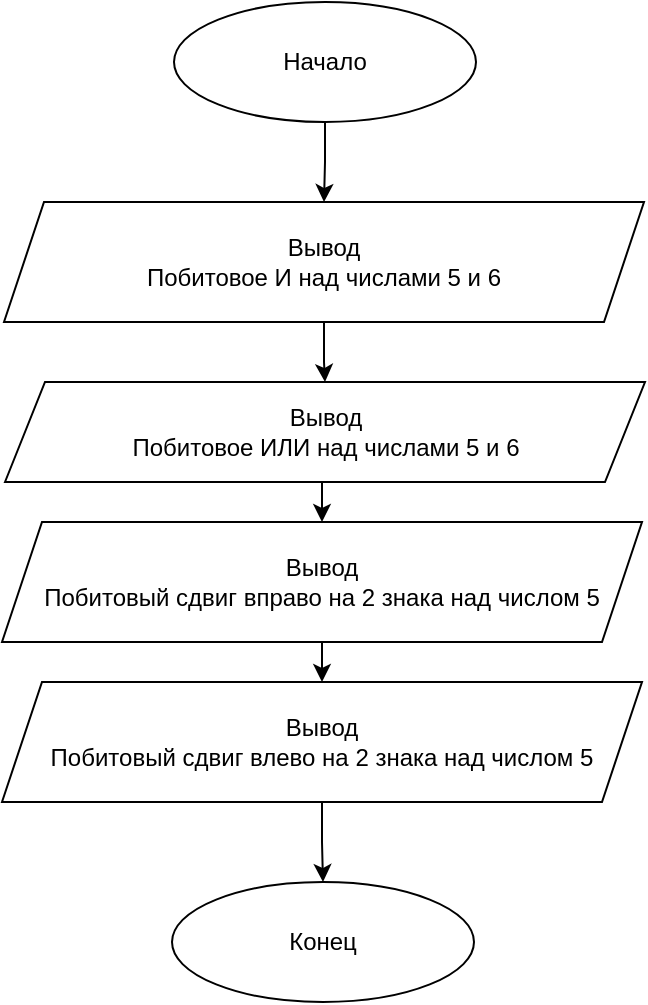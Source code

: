 <mxfile version="14.4.3" type="device" pages="8"><diagram id="-NYZhcRpBc4IFR5-fP2K" name="Page-1"><mxGraphModel dx="1422" dy="762" grid="1" gridSize="10" guides="1" tooltips="1" connect="1" arrows="1" fold="1" page="1" pageScale="1" pageWidth="827" pageHeight="1169" math="0" shadow="0"><root><mxCell id="0"/><mxCell id="1" parent="0"/><mxCell id="hHgD_jjI0h1eHyClv84F-4" style="edgeStyle=orthogonalEdgeStyle;rounded=0;orthogonalLoop=1;jettySize=auto;html=1;exitX=0.5;exitY=1;exitDx=0;exitDy=0;entryX=0.5;entryY=0;entryDx=0;entryDy=0;" parent="1" source="LDyx_Z4ZSc5SPY-keGGL-1" target="hHgD_jjI0h1eHyClv84F-5" edge="1"><mxGeometry relative="1" as="geometry"><mxPoint x="405.5" y="120" as="targetPoint"/></mxGeometry></mxCell><mxCell id="LDyx_Z4ZSc5SPY-keGGL-1" value="Начало" style="ellipse;whiteSpace=wrap;html=1;" parent="1" vertex="1"><mxGeometry x="326" y="20" width="151" height="60" as="geometry"/></mxCell><mxCell id="hHgD_jjI0h1eHyClv84F-1" value="Конец" style="ellipse;whiteSpace=wrap;html=1;" parent="1" vertex="1"><mxGeometry x="325" y="460" width="151" height="60" as="geometry"/></mxCell><mxCell id="hHgD_jjI0h1eHyClv84F-9" style="edgeStyle=orthogonalEdgeStyle;rounded=0;orthogonalLoop=1;jettySize=auto;html=1;entryX=0.5;entryY=0;entryDx=0;entryDy=0;" parent="1" source="hHgD_jjI0h1eHyClv84F-5" target="hHgD_jjI0h1eHyClv84F-6" edge="1"><mxGeometry relative="1" as="geometry"/></mxCell><mxCell id="hHgD_jjI0h1eHyClv84F-5" value="Вывод&lt;br&gt;Побитовое И над числами 5 и 6" style="shape=parallelogram;perimeter=parallelogramPerimeter;whiteSpace=wrap;html=1;fixedSize=1;" parent="1" vertex="1"><mxGeometry x="241" y="120" width="320" height="60" as="geometry"/></mxCell><mxCell id="hHgD_jjI0h1eHyClv84F-10" style="edgeStyle=orthogonalEdgeStyle;rounded=0;orthogonalLoop=1;jettySize=auto;html=1;exitX=0.5;exitY=1;exitDx=0;exitDy=0;entryX=0.5;entryY=0;entryDx=0;entryDy=0;" parent="1" source="hHgD_jjI0h1eHyClv84F-6" target="hHgD_jjI0h1eHyClv84F-7" edge="1"><mxGeometry relative="1" as="geometry"/></mxCell><mxCell id="hHgD_jjI0h1eHyClv84F-6" value="Вывод&lt;br&gt;Побитовое ИЛИ над числами 5 и 6" style="shape=parallelogram;perimeter=parallelogramPerimeter;whiteSpace=wrap;html=1;fixedSize=1;" parent="1" vertex="1"><mxGeometry x="241.5" y="210" width="320" height="50" as="geometry"/></mxCell><mxCell id="hHgD_jjI0h1eHyClv84F-11" style="edgeStyle=orthogonalEdgeStyle;rounded=0;orthogonalLoop=1;jettySize=auto;html=1;exitX=0.5;exitY=1;exitDx=0;exitDy=0;entryX=0.5;entryY=0;entryDx=0;entryDy=0;" parent="1" source="hHgD_jjI0h1eHyClv84F-7" target="hHgD_jjI0h1eHyClv84F-8" edge="1"><mxGeometry relative="1" as="geometry"/></mxCell><mxCell id="hHgD_jjI0h1eHyClv84F-7" value="Вывод&lt;br&gt;Побитовый сдвиг вправо на 2 знака над числом 5" style="shape=parallelogram;perimeter=parallelogramPerimeter;whiteSpace=wrap;html=1;fixedSize=1;" parent="1" vertex="1"><mxGeometry x="240" y="280" width="320" height="60" as="geometry"/></mxCell><mxCell id="hHgD_jjI0h1eHyClv84F-12" style="edgeStyle=orthogonalEdgeStyle;rounded=0;orthogonalLoop=1;jettySize=auto;html=1;exitX=0.5;exitY=1;exitDx=0;exitDy=0;" parent="1" source="hHgD_jjI0h1eHyClv84F-8" target="hHgD_jjI0h1eHyClv84F-1" edge="1"><mxGeometry relative="1" as="geometry"/></mxCell><mxCell id="hHgD_jjI0h1eHyClv84F-8" value="Вывод&lt;br&gt;Побитовый сдвиг влево на 2 знака над числом 5" style="shape=parallelogram;perimeter=parallelogramPerimeter;whiteSpace=wrap;html=1;fixedSize=1;" parent="1" vertex="1"><mxGeometry x="240" y="360" width="320" height="60" as="geometry"/></mxCell></root></mxGraphModel></diagram><diagram id="iorzaXjr_zB36hnK-J3g" name="Страница 2"><mxGraphModel dx="1422" dy="705" grid="1" gridSize="10" guides="1" tooltips="1" connect="1" arrows="1" fold="1" page="1" pageScale="1" pageWidth="827" pageHeight="1169" math="0" shadow="0"><root><mxCell id="NTlAtOCJxYqvnqoeKyTw-0"/><mxCell id="NTlAtOCJxYqvnqoeKyTw-1" parent="NTlAtOCJxYqvnqoeKyTw-0"/><mxCell id="NTlAtOCJxYqvnqoeKyTw-8" style="edgeStyle=orthogonalEdgeStyle;rounded=0;orthogonalLoop=1;jettySize=auto;html=1;entryX=0.5;entryY=0;entryDx=0;entryDy=0;" edge="1" parent="NTlAtOCJxYqvnqoeKyTw-1" source="NTlAtOCJxYqvnqoeKyTw-2" target="NTlAtOCJxYqvnqoeKyTw-4"><mxGeometry relative="1" as="geometry"/></mxCell><mxCell id="NTlAtOCJxYqvnqoeKyTw-2" value="Начало" style="ellipse;whiteSpace=wrap;html=1;" vertex="1" parent="NTlAtOCJxYqvnqoeKyTw-1"><mxGeometry x="360" y="10" width="151" height="50" as="geometry"/></mxCell><mxCell id="NTlAtOCJxYqvnqoeKyTw-3" value="Конец" style="ellipse;whiteSpace=wrap;html=1;" vertex="1" parent="NTlAtOCJxYqvnqoeKyTw-1"><mxGeometry x="360" y="520" width="151" height="60" as="geometry"/></mxCell><mxCell id="NTlAtOCJxYqvnqoeKyTw-9" style="edgeStyle=orthogonalEdgeStyle;rounded=0;orthogonalLoop=1;jettySize=auto;html=1;entryX=0.5;entryY=0;entryDx=0;entryDy=0;" edge="1" parent="NTlAtOCJxYqvnqoeKyTw-1" source="NTlAtOCJxYqvnqoeKyTw-4" target="NTlAtOCJxYqvnqoeKyTw-5"><mxGeometry relative="1" as="geometry"/></mxCell><mxCell id="NTlAtOCJxYqvnqoeKyTw-4" value="Ввод&lt;br&gt;Координаты точек" style="shape=parallelogram;perimeter=parallelogramPerimeter;whiteSpace=wrap;html=1;fixedSize=1;" vertex="1" parent="NTlAtOCJxYqvnqoeKyTw-1"><mxGeometry x="353.5" y="100" width="164" height="60" as="geometry"/></mxCell><mxCell id="NTlAtOCJxYqvnqoeKyTw-10" style="edgeStyle=orthogonalEdgeStyle;rounded=0;orthogonalLoop=1;jettySize=auto;html=1;exitX=0.5;exitY=1;exitDx=0;exitDy=0;entryX=0.5;entryY=0;entryDx=0;entryDy=0;" edge="1" parent="NTlAtOCJxYqvnqoeKyTw-1" source="NTlAtOCJxYqvnqoeKyTw-5" target="NTlAtOCJxYqvnqoeKyTw-6"><mxGeometry relative="1" as="geometry"/></mxCell><mxCell id="NTlAtOCJxYqvnqoeKyTw-5" value="Вычисляем значение k" style="rounded=0;whiteSpace=wrap;html=1;" vertex="1" parent="NTlAtOCJxYqvnqoeKyTw-1"><mxGeometry x="362.5" y="200" width="146" height="60" as="geometry"/></mxCell><mxCell id="NTlAtOCJxYqvnqoeKyTw-11" style="edgeStyle=orthogonalEdgeStyle;rounded=0;orthogonalLoop=1;jettySize=auto;html=1;exitX=0.5;exitY=1;exitDx=0;exitDy=0;entryX=0.5;entryY=0;entryDx=0;entryDy=0;" edge="1" parent="NTlAtOCJxYqvnqoeKyTw-1" source="NTlAtOCJxYqvnqoeKyTw-6" target="NTlAtOCJxYqvnqoeKyTw-7"><mxGeometry relative="1" as="geometry"/></mxCell><mxCell id="NTlAtOCJxYqvnqoeKyTw-6" value="Вычисляем значение b" style="rounded=0;whiteSpace=wrap;html=1;" vertex="1" parent="NTlAtOCJxYqvnqoeKyTw-1"><mxGeometry x="362.5" y="300" width="146" height="60" as="geometry"/></mxCell><mxCell id="NTlAtOCJxYqvnqoeKyTw-12" style="edgeStyle=orthogonalEdgeStyle;rounded=0;orthogonalLoop=1;jettySize=auto;html=1;exitX=0.5;exitY=1;exitDx=0;exitDy=0;entryX=0.5;entryY=0;entryDx=0;entryDy=0;" edge="1" parent="NTlAtOCJxYqvnqoeKyTw-1" source="NTlAtOCJxYqvnqoeKyTw-7" target="NTlAtOCJxYqvnqoeKyTw-3"><mxGeometry relative="1" as="geometry"/></mxCell><mxCell id="NTlAtOCJxYqvnqoeKyTw-7" value="Вывод&lt;br&gt;Уравнения" style="shape=parallelogram;perimeter=parallelogramPerimeter;whiteSpace=wrap;html=1;fixedSize=1;" vertex="1" parent="NTlAtOCJxYqvnqoeKyTw-1"><mxGeometry x="375.5" y="410" width="120" height="60" as="geometry"/></mxCell></root></mxGraphModel></diagram><diagram id="TnrBslIYOYBTsjVtvBot" name="Страница 3"><mxGraphModel dx="1422" dy="705" grid="1" gridSize="10" guides="1" tooltips="1" connect="1" arrows="1" fold="1" page="1" pageScale="1" pageWidth="827" pageHeight="1169" math="0" shadow="0"><root><mxCell id="JOMHqDoNkbcrvcBrdY2G-0"/><mxCell id="JOMHqDoNkbcrvcBrdY2G-1" parent="JOMHqDoNkbcrvcBrdY2G-0"/><mxCell id="JOMHqDoNkbcrvcBrdY2G-7" style="edgeStyle=orthogonalEdgeStyle;rounded=0;orthogonalLoop=1;jettySize=auto;html=1;entryX=0.5;entryY=0;entryDx=0;entryDy=0;" edge="1" parent="JOMHqDoNkbcrvcBrdY2G-1" source="JOMHqDoNkbcrvcBrdY2G-2" target="JOMHqDoNkbcrvcBrdY2G-3"><mxGeometry relative="1" as="geometry"/></mxCell><mxCell id="JOMHqDoNkbcrvcBrdY2G-2" value="Начало" style="ellipse;whiteSpace=wrap;html=1;" vertex="1" parent="JOMHqDoNkbcrvcBrdY2G-1"><mxGeometry x="310" y="40" width="151" height="50" as="geometry"/></mxCell><mxCell id="JOMHqDoNkbcrvcBrdY2G-8" style="edgeStyle=orthogonalEdgeStyle;rounded=0;orthogonalLoop=1;jettySize=auto;html=1;exitX=0.5;exitY=1;exitDx=0;exitDy=0;entryX=0.5;entryY=0;entryDx=0;entryDy=0;" edge="1" parent="JOMHqDoNkbcrvcBrdY2G-1" source="JOMHqDoNkbcrvcBrdY2G-3" target="JOMHqDoNkbcrvcBrdY2G-6"><mxGeometry relative="1" as="geometry"/></mxCell><mxCell id="JOMHqDoNkbcrvcBrdY2G-3" value="Ввод&lt;br&gt;Диапазон целых чисел" style="shape=parallelogram;perimeter=parallelogramPerimeter;whiteSpace=wrap;html=1;fixedSize=1;" vertex="1" parent="JOMHqDoNkbcrvcBrdY2G-1"><mxGeometry x="258.5" y="130" width="254" height="60" as="geometry"/></mxCell><mxCell id="JOMHqDoNkbcrvcBrdY2G-15" style="edgeStyle=orthogonalEdgeStyle;rounded=0;orthogonalLoop=1;jettySize=auto;html=1;exitX=0.5;exitY=1;exitDx=0;exitDy=0;entryX=0.5;entryY=0;entryDx=0;entryDy=0;" edge="1" parent="JOMHqDoNkbcrvcBrdY2G-1" source="JOMHqDoNkbcrvcBrdY2G-6" target="JOMHqDoNkbcrvcBrdY2G-10"><mxGeometry relative="1" as="geometry"/></mxCell><mxCell id="JOMHqDoNkbcrvcBrdY2G-6" value="Генерируем целое число" style="rounded=0;whiteSpace=wrap;html=1;" vertex="1" parent="JOMHqDoNkbcrvcBrdY2G-1"><mxGeometry x="258.5" y="220" width="250" height="60" as="geometry"/></mxCell><mxCell id="JOMHqDoNkbcrvcBrdY2G-9" style="edgeStyle=orthogonalEdgeStyle;rounded=0;orthogonalLoop=1;jettySize=auto;html=1;exitX=0.5;exitY=1;exitDx=0;exitDy=0;entryX=0.5;entryY=0;entryDx=0;entryDy=0;" edge="1" parent="JOMHqDoNkbcrvcBrdY2G-1" source="JOMHqDoNkbcrvcBrdY2G-10" target="JOMHqDoNkbcrvcBrdY2G-11"><mxGeometry relative="1" as="geometry"/></mxCell><mxCell id="JOMHqDoNkbcrvcBrdY2G-10" value="Ввод&lt;br&gt;Диапазон вещественных чисел" style="shape=parallelogram;perimeter=parallelogramPerimeter;whiteSpace=wrap;html=1;fixedSize=1;" vertex="1" parent="JOMHqDoNkbcrvcBrdY2G-1"><mxGeometry x="254.5" y="310" width="254" height="60" as="geometry"/></mxCell><mxCell id="JOMHqDoNkbcrvcBrdY2G-16" style="edgeStyle=orthogonalEdgeStyle;rounded=0;orthogonalLoop=1;jettySize=auto;html=1;exitX=0.5;exitY=1;exitDx=0;exitDy=0;entryX=0.5;entryY=0;entryDx=0;entryDy=0;" edge="1" parent="JOMHqDoNkbcrvcBrdY2G-1" source="JOMHqDoNkbcrvcBrdY2G-11" target="JOMHqDoNkbcrvcBrdY2G-13"><mxGeometry relative="1" as="geometry"/></mxCell><mxCell id="JOMHqDoNkbcrvcBrdY2G-11" value="Генерируем вещественное число" style="rounded=0;whiteSpace=wrap;html=1;" vertex="1" parent="JOMHqDoNkbcrvcBrdY2G-1"><mxGeometry x="254.5" y="400" width="250" height="60" as="geometry"/></mxCell><mxCell id="JOMHqDoNkbcrvcBrdY2G-12" style="edgeStyle=orthogonalEdgeStyle;rounded=0;orthogonalLoop=1;jettySize=auto;html=1;exitX=0.5;exitY=1;exitDx=0;exitDy=0;entryX=0.5;entryY=0;entryDx=0;entryDy=0;" edge="1" parent="JOMHqDoNkbcrvcBrdY2G-1" source="JOMHqDoNkbcrvcBrdY2G-13" target="JOMHqDoNkbcrvcBrdY2G-14"><mxGeometry relative="1" as="geometry"/></mxCell><mxCell id="JOMHqDoNkbcrvcBrdY2G-13" value="Ввод&lt;br&gt;Диапазон символов" style="shape=parallelogram;perimeter=parallelogramPerimeter;whiteSpace=wrap;html=1;fixedSize=1;" vertex="1" parent="JOMHqDoNkbcrvcBrdY2G-1"><mxGeometry x="256.5" y="490" width="254" height="60" as="geometry"/></mxCell><mxCell id="JOMHqDoNkbcrvcBrdY2G-18" style="edgeStyle=orthogonalEdgeStyle;rounded=0;orthogonalLoop=1;jettySize=auto;html=1;exitX=0.5;exitY=1;exitDx=0;exitDy=0;entryX=0.5;entryY=0;entryDx=0;entryDy=0;" edge="1" parent="JOMHqDoNkbcrvcBrdY2G-1" source="JOMHqDoNkbcrvcBrdY2G-14" target="JOMHqDoNkbcrvcBrdY2G-17"><mxGeometry relative="1" as="geometry"/></mxCell><mxCell id="JOMHqDoNkbcrvcBrdY2G-14" value="Генерируем символ" style="rounded=0;whiteSpace=wrap;html=1;" vertex="1" parent="JOMHqDoNkbcrvcBrdY2G-1"><mxGeometry x="256.5" y="580" width="250" height="60" as="geometry"/></mxCell><mxCell id="JOMHqDoNkbcrvcBrdY2G-17" value="Конец" style="ellipse;whiteSpace=wrap;html=1;" vertex="1" parent="JOMHqDoNkbcrvcBrdY2G-1"><mxGeometry x="306" y="690" width="151" height="60" as="geometry"/></mxCell></root></mxGraphModel></diagram><diagram id="3Ll1dc2EkszwHuybaTC9" name="Страница 4"><mxGraphModel dx="1422" dy="705" grid="1" gridSize="10" guides="1" tooltips="1" connect="1" arrows="1" fold="1" page="1" pageScale="1" pageWidth="827" pageHeight="1169" math="0" shadow="0"><root><mxCell id="otaekJphlUUeoojpQIPW-0"/><mxCell id="otaekJphlUUeoojpQIPW-1" parent="otaekJphlUUeoojpQIPW-0"/><mxCell id="otaekJphlUUeoojpQIPW-8" style="edgeStyle=orthogonalEdgeStyle;rounded=0;orthogonalLoop=1;jettySize=auto;html=1;exitX=0.5;exitY=1;exitDx=0;exitDy=0;entryX=0.5;entryY=0;entryDx=0;entryDy=0;" edge="1" parent="otaekJphlUUeoojpQIPW-1" source="otaekJphlUUeoojpQIPW-2" target="otaekJphlUUeoojpQIPW-3"><mxGeometry relative="1" as="geometry"/></mxCell><mxCell id="otaekJphlUUeoojpQIPW-2" value="Начало" style="ellipse;whiteSpace=wrap;html=1;" vertex="1" parent="otaekJphlUUeoojpQIPW-1"><mxGeometry x="338" y="30" width="151" height="60" as="geometry"/></mxCell><mxCell id="otaekJphlUUeoojpQIPW-14" style="edgeStyle=orthogonalEdgeStyle;rounded=0;orthogonalLoop=1;jettySize=auto;html=1;exitX=0.5;exitY=1;exitDx=0;exitDy=0;" edge="1" parent="otaekJphlUUeoojpQIPW-1" source="otaekJphlUUeoojpQIPW-3" target="otaekJphlUUeoojpQIPW-13"><mxGeometry relative="1" as="geometry"/></mxCell><mxCell id="otaekJphlUUeoojpQIPW-3" value="Ввод&lt;br&gt;Буквы алфавита" style="shape=parallelogram;perimeter=parallelogramPerimeter;whiteSpace=wrap;html=1;fixedSize=1;" vertex="1" parent="otaekJphlUUeoojpQIPW-1"><mxGeometry x="354" y="130" width="120" height="60" as="geometry"/></mxCell><mxCell id="otaekJphlUUeoojpQIPW-7" value="Конец" style="ellipse;whiteSpace=wrap;html=1;" vertex="1" parent="otaekJphlUUeoojpQIPW-1"><mxGeometry x="339" y="500" width="151" height="60" as="geometry"/></mxCell><mxCell id="otaekJphlUUeoojpQIPW-17" style="edgeStyle=orthogonalEdgeStyle;rounded=0;orthogonalLoop=1;jettySize=auto;html=1;exitX=0.5;exitY=1;exitDx=0;exitDy=0;entryX=0.5;entryY=0;entryDx=0;entryDy=0;" edge="1" parent="otaekJphlUUeoojpQIPW-1" source="otaekJphlUUeoojpQIPW-13" target="otaekJphlUUeoojpQIPW-15"><mxGeometry relative="1" as="geometry"/></mxCell><mxCell id="otaekJphlUUeoojpQIPW-13" value="Вывод&lt;br&gt;Место 1 буквы" style="shape=parallelogram;perimeter=parallelogramPerimeter;whiteSpace=wrap;html=1;fixedSize=1;" vertex="1" parent="otaekJphlUUeoojpQIPW-1"><mxGeometry x="354" y="220" width="120" height="60" as="geometry"/></mxCell><mxCell id="otaekJphlUUeoojpQIPW-19" style="edgeStyle=orthogonalEdgeStyle;rounded=0;orthogonalLoop=1;jettySize=auto;html=1;exitX=0.5;exitY=1;exitDx=0;exitDy=0;entryX=0.5;entryY=0;entryDx=0;entryDy=0;" edge="1" parent="otaekJphlUUeoojpQIPW-1" source="otaekJphlUUeoojpQIPW-15" target="otaekJphlUUeoojpQIPW-16"><mxGeometry relative="1" as="geometry"><mxPoint x="414" y="390" as="targetPoint"/></mxGeometry></mxCell><mxCell id="otaekJphlUUeoojpQIPW-15" value="Вывод&lt;br&gt;Место 2 буквы" style="shape=parallelogram;perimeter=parallelogramPerimeter;whiteSpace=wrap;html=1;fixedSize=1;" vertex="1" parent="otaekJphlUUeoojpQIPW-1"><mxGeometry x="354" y="310" width="120" height="60" as="geometry"/></mxCell><mxCell id="otaekJphlUUeoojpQIPW-20" style="edgeStyle=orthogonalEdgeStyle;rounded=0;orthogonalLoop=1;jettySize=auto;html=1;exitX=0.5;exitY=1;exitDx=0;exitDy=0;entryX=0.5;entryY=0;entryDx=0;entryDy=0;" edge="1" parent="otaekJphlUUeoojpQIPW-1" source="otaekJphlUUeoojpQIPW-16" target="otaekJphlUUeoojpQIPW-7"><mxGeometry relative="1" as="geometry"/></mxCell><mxCell id="otaekJphlUUeoojpQIPW-16" value="Вывод&lt;br&gt;Расстояния между буквами" style="shape=parallelogram;perimeter=parallelogramPerimeter;whiteSpace=wrap;html=1;fixedSize=1;" vertex="1" parent="otaekJphlUUeoojpQIPW-1"><mxGeometry x="354.5" y="400" width="120" height="60" as="geometry"/></mxCell></root></mxGraphModel></diagram><diagram id="sCpiJ5rooISi1yukJnA9" name="Страница 5"><mxGraphModel dx="1422" dy="705" grid="1" gridSize="10" guides="1" tooltips="1" connect="1" arrows="1" fold="1" page="1" pageScale="1" pageWidth="827" pageHeight="1169" math="0" shadow="0"><root><mxCell id="xB0yfpXKuFfaLCIQR6_7-0"/><mxCell id="xB0yfpXKuFfaLCIQR6_7-1" parent="xB0yfpXKuFfaLCIQR6_7-0"/><mxCell id="xB0yfpXKuFfaLCIQR6_7-5" style="edgeStyle=orthogonalEdgeStyle;rounded=0;orthogonalLoop=1;jettySize=auto;html=1;exitX=0.5;exitY=1;exitDx=0;exitDy=0;entryX=0.5;entryY=0;entryDx=0;entryDy=0;" edge="1" parent="xB0yfpXKuFfaLCIQR6_7-1" source="xB0yfpXKuFfaLCIQR6_7-2" target="xB0yfpXKuFfaLCIQR6_7-3"><mxGeometry relative="1" as="geometry"/></mxCell><mxCell id="xB0yfpXKuFfaLCIQR6_7-2" value="Начало" style="ellipse;whiteSpace=wrap;html=1;" vertex="1" parent="xB0yfpXKuFfaLCIQR6_7-1"><mxGeometry x="338" y="30" width="151" height="60" as="geometry"/></mxCell><mxCell id="xB0yfpXKuFfaLCIQR6_7-6" style="edgeStyle=orthogonalEdgeStyle;rounded=0;orthogonalLoop=1;jettySize=auto;html=1;exitX=0.5;exitY=1;exitDx=0;exitDy=0;entryX=0.5;entryY=0;entryDx=0;entryDy=0;" edge="1" parent="xB0yfpXKuFfaLCIQR6_7-1" source="xB0yfpXKuFfaLCIQR6_7-3" target="xB0yfpXKuFfaLCIQR6_7-4"><mxGeometry relative="1" as="geometry"/></mxCell><mxCell id="xB0yfpXKuFfaLCIQR6_7-3" value="Ввод&lt;br&gt;Номер буквы" style="shape=parallelogram;perimeter=parallelogramPerimeter;whiteSpace=wrap;html=1;fixedSize=1;" vertex="1" parent="xB0yfpXKuFfaLCIQR6_7-1"><mxGeometry x="321" y="120" width="186" height="60" as="geometry"/></mxCell><mxCell id="xB0yfpXKuFfaLCIQR6_7-8" style="edgeStyle=orthogonalEdgeStyle;rounded=0;orthogonalLoop=1;jettySize=auto;html=1;exitX=0.5;exitY=1;exitDx=0;exitDy=0;entryX=0.5;entryY=0;entryDx=0;entryDy=0;" edge="1" parent="xB0yfpXKuFfaLCIQR6_7-1" source="xB0yfpXKuFfaLCIQR6_7-4" target="xB0yfpXKuFfaLCIQR6_7-7"><mxGeometry relative="1" as="geometry"/></mxCell><mxCell id="xB0yfpXKuFfaLCIQR6_7-4" value="Вывод&lt;br&gt;букву" style="shape=parallelogram;perimeter=parallelogramPerimeter;whiteSpace=wrap;html=1;fixedSize=1;" vertex="1" parent="xB0yfpXKuFfaLCIQR6_7-1"><mxGeometry x="319" y="220" width="190" height="60" as="geometry"/></mxCell><mxCell id="xB0yfpXKuFfaLCIQR6_7-7" value="Конец" style="ellipse;whiteSpace=wrap;html=1;" vertex="1" parent="xB0yfpXKuFfaLCIQR6_7-1"><mxGeometry x="338" y="320" width="151" height="60" as="geometry"/></mxCell></root></mxGraphModel></diagram><diagram id="iKYvAzwrETHajv8glUBh" name="Страница 6"><mxGraphModel dx="1422" dy="762" grid="1" gridSize="10" guides="1" tooltips="1" connect="1" arrows="1" fold="1" page="1" pageScale="1" pageWidth="827" pageHeight="1169" math="0" shadow="0"><root><mxCell id="Gw5FerFYG0WuzEdXk1rj-0"/><mxCell id="Gw5FerFYG0WuzEdXk1rj-1" parent="Gw5FerFYG0WuzEdXk1rj-0"/><mxCell id="Gw5FerFYG0WuzEdXk1rj-10" style="edgeStyle=orthogonalEdgeStyle;rounded=0;orthogonalLoop=1;jettySize=auto;html=1;exitX=0.5;exitY=1;exitDx=0;exitDy=0;entryX=0.5;entryY=0;entryDx=0;entryDy=0;" edge="1" parent="Gw5FerFYG0WuzEdXk1rj-1" source="Gw5FerFYG0WuzEdXk1rj-2" target="Gw5FerFYG0WuzEdXk1rj-3"><mxGeometry relative="1" as="geometry"/></mxCell><mxCell id="Gw5FerFYG0WuzEdXk1rj-2" value="Начало" style="ellipse;whiteSpace=wrap;html=1;" vertex="1" parent="Gw5FerFYG0WuzEdXk1rj-1"><mxGeometry x="338" y="30" width="151" height="60" as="geometry"/></mxCell><mxCell id="Gw5FerFYG0WuzEdXk1rj-11" style="edgeStyle=orthogonalEdgeStyle;rounded=0;orthogonalLoop=1;jettySize=auto;html=1;exitX=0.5;exitY=1;exitDx=0;exitDy=0;" edge="1" parent="Gw5FerFYG0WuzEdXk1rj-1" source="Gw5FerFYG0WuzEdXk1rj-3" target="Gw5FerFYG0WuzEdXk1rj-4"><mxGeometry relative="1" as="geometry"/></mxCell><mxCell id="Gw5FerFYG0WuzEdXk1rj-3" value="Ввод&lt;br&gt;Длины 3-х отрезков (a,b,c)" style="shape=parallelogram;perimeter=parallelogramPerimeter;whiteSpace=wrap;html=1;fixedSize=1;" vertex="1" parent="Gw5FerFYG0WuzEdXk1rj-1"><mxGeometry x="326" y="120" width="176" height="60" as="geometry"/></mxCell><mxCell id="Gw5FerFYG0WuzEdXk1rj-12" style="edgeStyle=orthogonalEdgeStyle;rounded=0;orthogonalLoop=1;jettySize=auto;html=1;exitX=1;exitY=0.5;exitDx=0;exitDy=0;entryX=0.5;entryY=0;entryDx=0;entryDy=0;" edge="1" parent="Gw5FerFYG0WuzEdXk1rj-1" source="Gw5FerFYG0WuzEdXk1rj-4" target="Gw5FerFYG0WuzEdXk1rj-14"><mxGeometry relative="1" as="geometry"><mxPoint x="599" y="320" as="targetPoint"/></mxGeometry></mxCell><mxCell id="Gw5FerFYG0WuzEdXk1rj-31" style="edgeStyle=orthogonalEdgeStyle;rounded=0;orthogonalLoop=1;jettySize=auto;html=1;exitX=0;exitY=0.5;exitDx=0;exitDy=0;entryX=0.5;entryY=0;entryDx=0;entryDy=0;" edge="1" parent="Gw5FerFYG0WuzEdXk1rj-1" source="Gw5FerFYG0WuzEdXk1rj-4" target="Gw5FerFYG0WuzEdXk1rj-28"><mxGeometry relative="1" as="geometry"/></mxCell><mxCell id="Gw5FerFYG0WuzEdXk1rj-4" value="a&amp;gt;=b+c || &lt;br&gt;b&amp;gt;= a+c || &lt;br&gt;c&amp;gt;= a+b" style="rhombus;whiteSpace=wrap;html=1;" vertex="1" parent="Gw5FerFYG0WuzEdXk1rj-1"><mxGeometry x="346" y="220" width="136" height="120" as="geometry"/></mxCell><mxCell id="Gw5FerFYG0WuzEdXk1rj-5" value="да" style="text;html=1;align=center;verticalAlign=middle;resizable=0;points=[];autosize=1;" vertex="1" parent="Gw5FerFYG0WuzEdXk1rj-1"><mxGeometry x="445" y="230" width="30" height="20" as="geometry"/></mxCell><mxCell id="Gw5FerFYG0WuzEdXk1rj-6" value="нет" style="text;html=1;align=center;verticalAlign=middle;resizable=0;points=[];autosize=1;" vertex="1" parent="Gw5FerFYG0WuzEdXk1rj-1"><mxGeometry x="345" y="230" width="30" height="20" as="geometry"/></mxCell><mxCell id="Gw5FerFYG0WuzEdXk1rj-48" style="edgeStyle=orthogonalEdgeStyle;rounded=0;orthogonalLoop=1;jettySize=auto;html=1;exitX=0.5;exitY=1;exitDx=0;exitDy=0;entryX=0.5;entryY=0;entryDx=0;entryDy=0;" edge="1" parent="Gw5FerFYG0WuzEdXk1rj-1" source="Gw5FerFYG0WuzEdXk1rj-14" target="Gw5FerFYG0WuzEdXk1rj-44"><mxGeometry relative="1" as="geometry"/></mxCell><mxCell id="Gw5FerFYG0WuzEdXk1rj-14" value="Вывод&lt;br&gt;Треугольник не возможен" style="shape=parallelogram;perimeter=parallelogramPerimeter;whiteSpace=wrap;html=1;fixedSize=1;" vertex="1" parent="Gw5FerFYG0WuzEdXk1rj-1"><mxGeometry x="500" y="320" width="180" height="60" as="geometry"/></mxCell><mxCell id="Gw5FerFYG0WuzEdXk1rj-33" style="edgeStyle=orthogonalEdgeStyle;rounded=0;orthogonalLoop=1;jettySize=auto;html=1;exitX=1;exitY=0.5;exitDx=0;exitDy=0;entryX=0.5;entryY=0;entryDx=0;entryDy=0;" edge="1" parent="Gw5FerFYG0WuzEdXk1rj-1" source="Gw5FerFYG0WuzEdXk1rj-28" target="Gw5FerFYG0WuzEdXk1rj-32"><mxGeometry relative="1" as="geometry"/></mxCell><mxCell id="Gw5FerFYG0WuzEdXk1rj-39" style="edgeStyle=orthogonalEdgeStyle;rounded=0;orthogonalLoop=1;jettySize=auto;html=1;exitX=0;exitY=0.5;exitDx=0;exitDy=0;entryX=0.5;entryY=0;entryDx=0;entryDy=0;" edge="1" parent="Gw5FerFYG0WuzEdXk1rj-1" source="Gw5FerFYG0WuzEdXk1rj-28" target="Gw5FerFYG0WuzEdXk1rj-36"><mxGeometry relative="1" as="geometry"/></mxCell><mxCell id="Gw5FerFYG0WuzEdXk1rj-28" value="a!=b!=c" style="rhombus;whiteSpace=wrap;html=1;" vertex="1" parent="Gw5FerFYG0WuzEdXk1rj-1"><mxGeometry x="241" y="320" width="136" height="120" as="geometry"/></mxCell><mxCell id="Gw5FerFYG0WuzEdXk1rj-29" value="да" style="text;html=1;align=center;verticalAlign=middle;resizable=0;points=[];autosize=1;" vertex="1" parent="Gw5FerFYG0WuzEdXk1rj-1"><mxGeometry x="340" y="330" width="30" height="20" as="geometry"/></mxCell><mxCell id="Gw5FerFYG0WuzEdXk1rj-30" value="нет" style="text;html=1;align=center;verticalAlign=middle;resizable=0;points=[];autosize=1;" vertex="1" parent="Gw5FerFYG0WuzEdXk1rj-1"><mxGeometry x="240" y="330" width="30" height="20" as="geometry"/></mxCell><mxCell id="Gw5FerFYG0WuzEdXk1rj-47" style="edgeStyle=orthogonalEdgeStyle;rounded=0;orthogonalLoop=1;jettySize=auto;html=1;exitX=0.5;exitY=1;exitDx=0;exitDy=0;entryX=0.5;entryY=0;entryDx=0;entryDy=0;" edge="1" parent="Gw5FerFYG0WuzEdXk1rj-1" source="Gw5FerFYG0WuzEdXk1rj-32" target="Gw5FerFYG0WuzEdXk1rj-44"><mxGeometry relative="1" as="geometry"><mxPoint x="400" y="710" as="targetPoint"/></mxGeometry></mxCell><mxCell id="Gw5FerFYG0WuzEdXk1rj-32" value="Вывод&lt;br&gt;Треугольник разносторонний" style="shape=parallelogram;perimeter=parallelogramPerimeter;whiteSpace=wrap;html=1;fixedSize=1;" vertex="1" parent="Gw5FerFYG0WuzEdXk1rj-1"><mxGeometry x="405" y="400" width="135" height="60" as="geometry"/></mxCell><mxCell id="Gw5FerFYG0WuzEdXk1rj-41" style="edgeStyle=orthogonalEdgeStyle;rounded=0;orthogonalLoop=1;jettySize=auto;html=1;exitX=1;exitY=0.5;exitDx=0;exitDy=0;entryX=0.5;entryY=0;entryDx=0;entryDy=0;" edge="1" parent="Gw5FerFYG0WuzEdXk1rj-1" source="Gw5FerFYG0WuzEdXk1rj-36" target="Gw5FerFYG0WuzEdXk1rj-40"><mxGeometry relative="1" as="geometry"/></mxCell><mxCell id="Gw5FerFYG0WuzEdXk1rj-43" style="edgeStyle=orthogonalEdgeStyle;rounded=0;orthogonalLoop=1;jettySize=auto;html=1;exitX=0;exitY=0.5;exitDx=0;exitDy=0;entryX=0.5;entryY=0;entryDx=0;entryDy=0;" edge="1" parent="Gw5FerFYG0WuzEdXk1rj-1" source="Gw5FerFYG0WuzEdXk1rj-36" target="Gw5FerFYG0WuzEdXk1rj-42"><mxGeometry relative="1" as="geometry"/></mxCell><mxCell id="Gw5FerFYG0WuzEdXk1rj-36" value="a=b=c" style="rhombus;whiteSpace=wrap;html=1;" vertex="1" parent="Gw5FerFYG0WuzEdXk1rj-1"><mxGeometry x="91" y="410" width="136" height="120" as="geometry"/></mxCell><mxCell id="Gw5FerFYG0WuzEdXk1rj-37" value="да" style="text;html=1;align=center;verticalAlign=middle;resizable=0;points=[];autosize=1;" vertex="1" parent="Gw5FerFYG0WuzEdXk1rj-1"><mxGeometry x="190" y="420" width="30" height="20" as="geometry"/></mxCell><mxCell id="Gw5FerFYG0WuzEdXk1rj-38" value="нет" style="text;html=1;align=center;verticalAlign=middle;resizable=0;points=[];autosize=1;" vertex="1" parent="Gw5FerFYG0WuzEdXk1rj-1"><mxGeometry x="90" y="420" width="30" height="20" as="geometry"/></mxCell><mxCell id="Gw5FerFYG0WuzEdXk1rj-46" style="edgeStyle=orthogonalEdgeStyle;rounded=0;orthogonalLoop=1;jettySize=auto;html=1;exitX=0.5;exitY=1;exitDx=0;exitDy=0;entryX=0.5;entryY=0;entryDx=0;entryDy=0;" edge="1" parent="Gw5FerFYG0WuzEdXk1rj-1" source="Gw5FerFYG0WuzEdXk1rj-40" target="Gw5FerFYG0WuzEdXk1rj-44"><mxGeometry relative="1" as="geometry"><mxPoint x="400" y="710" as="targetPoint"/></mxGeometry></mxCell><mxCell id="Gw5FerFYG0WuzEdXk1rj-40" value="Вывод&lt;br&gt;Треугольник равносторонний" style="shape=parallelogram;perimeter=parallelogramPerimeter;whiteSpace=wrap;html=1;fixedSize=1;" vertex="1" parent="Gw5FerFYG0WuzEdXk1rj-1"><mxGeometry x="227" y="510" width="135" height="60" as="geometry"/></mxCell><mxCell id="Gw5FerFYG0WuzEdXk1rj-45" style="edgeStyle=orthogonalEdgeStyle;rounded=0;orthogonalLoop=1;jettySize=auto;html=1;exitX=0.5;exitY=1;exitDx=0;exitDy=0;entryX=0.5;entryY=0;entryDx=0;entryDy=0;" edge="1" parent="Gw5FerFYG0WuzEdXk1rj-1" source="Gw5FerFYG0WuzEdXk1rj-42" target="Gw5FerFYG0WuzEdXk1rj-44"><mxGeometry relative="1" as="geometry"/></mxCell><mxCell id="Gw5FerFYG0WuzEdXk1rj-42" value="Вывод&lt;br&gt;Треугольник равнобедренный" style="shape=parallelogram;perimeter=parallelogramPerimeter;whiteSpace=wrap;html=1;fixedSize=1;" vertex="1" parent="Gw5FerFYG0WuzEdXk1rj-1"><mxGeometry y="550" width="135" height="60" as="geometry"/></mxCell><mxCell id="Gw5FerFYG0WuzEdXk1rj-44" value="Конец" style="ellipse;whiteSpace=wrap;html=1;" vertex="1" parent="Gw5FerFYG0WuzEdXk1rj-1"><mxGeometry x="460" y="650" width="151" height="60" as="geometry"/></mxCell></root></mxGraphModel></diagram><diagram id="N505uMxAST7uPsJuOIDR" name="Страница 7"><mxGraphModel dx="1422" dy="705" grid="1" gridSize="10" guides="1" tooltips="1" connect="1" arrows="1" fold="1" page="1" pageScale="1" pageWidth="827" pageHeight="1169" math="0" shadow="0"><root><mxCell id="1BXH-UZyy6MjtStpkbNa-0"/><mxCell id="1BXH-UZyy6MjtStpkbNa-1" parent="1BXH-UZyy6MjtStpkbNa-0"/><mxCell id="1BXH-UZyy6MjtStpkbNa-11" style="edgeStyle=orthogonalEdgeStyle;rounded=0;orthogonalLoop=1;jettySize=auto;html=1;exitX=0.5;exitY=1;exitDx=0;exitDy=0;entryX=0.5;entryY=0;entryDx=0;entryDy=0;" edge="1" parent="1BXH-UZyy6MjtStpkbNa-1" source="1BXH-UZyy6MjtStpkbNa-2" target="1BXH-UZyy6MjtStpkbNa-3"><mxGeometry relative="1" as="geometry"/></mxCell><mxCell id="1BXH-UZyy6MjtStpkbNa-2" value="Начало" style="ellipse;whiteSpace=wrap;html=1;" vertex="1" parent="1BXH-UZyy6MjtStpkbNa-1"><mxGeometry x="338" y="20" width="151" height="60" as="geometry"/></mxCell><mxCell id="1BXH-UZyy6MjtStpkbNa-12" style="edgeStyle=orthogonalEdgeStyle;rounded=0;orthogonalLoop=1;jettySize=auto;html=1;exitX=0.5;exitY=1;exitDx=0;exitDy=0;entryX=0.5;entryY=0;entryDx=0;entryDy=0;" edge="1" parent="1BXH-UZyy6MjtStpkbNa-1" source="1BXH-UZyy6MjtStpkbNa-3" target="1BXH-UZyy6MjtStpkbNa-4"><mxGeometry relative="1" as="geometry"/></mxCell><mxCell id="1BXH-UZyy6MjtStpkbNa-3" value="Ввод&lt;br&gt;Год" style="shape=parallelogram;perimeter=parallelogramPerimeter;whiteSpace=wrap;html=1;fixedSize=1;" vertex="1" parent="1BXH-UZyy6MjtStpkbNa-1"><mxGeometry x="354" y="120" width="120" height="60" as="geometry"/></mxCell><mxCell id="1BXH-UZyy6MjtStpkbNa-10" style="edgeStyle=orthogonalEdgeStyle;rounded=0;orthogonalLoop=1;jettySize=auto;html=1;exitX=1;exitY=0.5;exitDx=0;exitDy=0;entryX=0.5;entryY=0;entryDx=0;entryDy=0;" edge="1" parent="1BXH-UZyy6MjtStpkbNa-1" source="1BXH-UZyy6MjtStpkbNa-4" target="1BXH-UZyy6MjtStpkbNa-7"><mxGeometry relative="1" as="geometry"/></mxCell><mxCell id="1BXH-UZyy6MjtStpkbNa-14" style="edgeStyle=orthogonalEdgeStyle;rounded=0;orthogonalLoop=1;jettySize=auto;html=1;exitX=0;exitY=0.5;exitDx=0;exitDy=0;entryX=0.5;entryY=0;entryDx=0;entryDy=0;" edge="1" parent="1BXH-UZyy6MjtStpkbNa-1" source="1BXH-UZyy6MjtStpkbNa-4" target="1BXH-UZyy6MjtStpkbNa-13"><mxGeometry relative="1" as="geometry"/></mxCell><mxCell id="1BXH-UZyy6MjtStpkbNa-4" value="год делится без остатка на 4" style="rhombus;whiteSpace=wrap;html=1;" vertex="1" parent="1BXH-UZyy6MjtStpkbNa-1"><mxGeometry x="346" y="230" width="136" height="120" as="geometry"/></mxCell><mxCell id="1BXH-UZyy6MjtStpkbNa-5" value="да" style="text;html=1;align=center;verticalAlign=middle;resizable=0;points=[];autosize=1;" vertex="1" parent="1BXH-UZyy6MjtStpkbNa-1"><mxGeometry x="445" y="240" width="30" height="20" as="geometry"/></mxCell><mxCell id="1BXH-UZyy6MjtStpkbNa-6" value="нет" style="text;html=1;align=center;verticalAlign=middle;resizable=0;points=[];autosize=1;" vertex="1" parent="1BXH-UZyy6MjtStpkbNa-1"><mxGeometry x="345" y="240" width="30" height="20" as="geometry"/></mxCell><mxCell id="1BXH-UZyy6MjtStpkbNa-20" style="edgeStyle=orthogonalEdgeStyle;rounded=0;orthogonalLoop=1;jettySize=auto;html=1;exitX=1;exitY=0.5;exitDx=0;exitDy=0;entryX=0.5;entryY=0;entryDx=0;entryDy=0;" edge="1" parent="1BXH-UZyy6MjtStpkbNa-1" source="1BXH-UZyy6MjtStpkbNa-7" target="1BXH-UZyy6MjtStpkbNa-15"><mxGeometry relative="1" as="geometry"/></mxCell><mxCell id="1BXH-UZyy6MjtStpkbNa-22" style="edgeStyle=orthogonalEdgeStyle;rounded=0;orthogonalLoop=1;jettySize=auto;html=1;exitX=0;exitY=0.5;exitDx=0;exitDy=0;entryX=0.5;entryY=0;entryDx=0;entryDy=0;" edge="1" parent="1BXH-UZyy6MjtStpkbNa-1" source="1BXH-UZyy6MjtStpkbNa-7" target="1BXH-UZyy6MjtStpkbNa-21"><mxGeometry relative="1" as="geometry"/></mxCell><mxCell id="1BXH-UZyy6MjtStpkbNa-7" value="год делится без остатка на 100" style="rhombus;whiteSpace=wrap;html=1;" vertex="1" parent="1BXH-UZyy6MjtStpkbNa-1"><mxGeometry x="551" y="260" width="136" height="120" as="geometry"/></mxCell><mxCell id="1BXH-UZyy6MjtStpkbNa-8" value="да" style="text;html=1;align=center;verticalAlign=middle;resizable=0;points=[];autosize=1;" vertex="1" parent="1BXH-UZyy6MjtStpkbNa-1"><mxGeometry x="650" y="270" width="30" height="20" as="geometry"/></mxCell><mxCell id="1BXH-UZyy6MjtStpkbNa-9" value="нет" style="text;html=1;align=center;verticalAlign=middle;resizable=0;points=[];autosize=1;" vertex="1" parent="1BXH-UZyy6MjtStpkbNa-1"><mxGeometry x="550" y="270" width="30" height="20" as="geometry"/></mxCell><mxCell id="1BXH-UZyy6MjtStpkbNa-27" style="edgeStyle=orthogonalEdgeStyle;rounded=0;orthogonalLoop=1;jettySize=auto;html=1;exitX=0.5;exitY=1;exitDx=0;exitDy=0;entryX=0.5;entryY=0;entryDx=0;entryDy=0;" edge="1" parent="1BXH-UZyy6MjtStpkbNa-1" source="1BXH-UZyy6MjtStpkbNa-13" target="1BXH-UZyy6MjtStpkbNa-25"><mxGeometry relative="1" as="geometry"><mxPoint x="400" y="700" as="targetPoint"/></mxGeometry></mxCell><mxCell id="1BXH-UZyy6MjtStpkbNa-13" value="Вывод&lt;br&gt;Год не високосный" style="shape=parallelogram;perimeter=parallelogramPerimeter;whiteSpace=wrap;html=1;fixedSize=1;" vertex="1" parent="1BXH-UZyy6MjtStpkbNa-1"><mxGeometry x="140" y="525" width="180" height="60" as="geometry"/></mxCell><mxCell id="1BXH-UZyy6MjtStpkbNa-23" style="edgeStyle=orthogonalEdgeStyle;rounded=0;orthogonalLoop=1;jettySize=auto;html=1;exitX=1;exitY=0.5;exitDx=0;exitDy=0;entryX=0.5;entryY=0;entryDx=0;entryDy=0;" edge="1" parent="1BXH-UZyy6MjtStpkbNa-1" source="1BXH-UZyy6MjtStpkbNa-15" target="1BXH-UZyy6MjtStpkbNa-21"><mxGeometry relative="1" as="geometry"/></mxCell><mxCell id="1BXH-UZyy6MjtStpkbNa-24" style="edgeStyle=orthogonalEdgeStyle;rounded=0;orthogonalLoop=1;jettySize=auto;html=1;exitX=0;exitY=0.5;exitDx=0;exitDy=0;entryX=0.5;entryY=0;entryDx=0;entryDy=0;" edge="1" parent="1BXH-UZyy6MjtStpkbNa-1" source="1BXH-UZyy6MjtStpkbNa-15" target="1BXH-UZyy6MjtStpkbNa-13"><mxGeometry relative="1" as="geometry"><Array as="points"><mxPoint x="230" y="440"/></Array></mxGeometry></mxCell><mxCell id="1BXH-UZyy6MjtStpkbNa-15" value="год делится без остатка на 400" style="rhombus;whiteSpace=wrap;html=1;" vertex="1" parent="1BXH-UZyy6MjtStpkbNa-1"><mxGeometry x="631" y="380" width="136" height="120" as="geometry"/></mxCell><mxCell id="1BXH-UZyy6MjtStpkbNa-16" value="да" style="text;html=1;align=center;verticalAlign=middle;resizable=0;points=[];autosize=1;" vertex="1" parent="1BXH-UZyy6MjtStpkbNa-1"><mxGeometry x="730" y="390" width="30" height="20" as="geometry"/></mxCell><mxCell id="1BXH-UZyy6MjtStpkbNa-17" value="нет" style="text;html=1;align=center;verticalAlign=middle;resizable=0;points=[];autosize=1;" vertex="1" parent="1BXH-UZyy6MjtStpkbNa-1"><mxGeometry x="630" y="390" width="30" height="20" as="geometry"/></mxCell><mxCell id="1BXH-UZyy6MjtStpkbNa-26" style="edgeStyle=orthogonalEdgeStyle;rounded=0;orthogonalLoop=1;jettySize=auto;html=1;exitX=0.5;exitY=1;exitDx=0;exitDy=0;entryX=0.5;entryY=0;entryDx=0;entryDy=0;" edge="1" parent="1BXH-UZyy6MjtStpkbNa-1" source="1BXH-UZyy6MjtStpkbNa-21" target="1BXH-UZyy6MjtStpkbNa-25"><mxGeometry relative="1" as="geometry"/></mxCell><mxCell id="1BXH-UZyy6MjtStpkbNa-21" value="Вывод&lt;br&gt;Год високосный" style="shape=parallelogram;perimeter=parallelogramPerimeter;whiteSpace=wrap;html=1;fixedSize=1;" vertex="1" parent="1BXH-UZyy6MjtStpkbNa-1"><mxGeometry x="440" y="560" width="180" height="60" as="geometry"/></mxCell><mxCell id="1BXH-UZyy6MjtStpkbNa-25" value="Конец" style="ellipse;whiteSpace=wrap;html=1;" vertex="1" parent="1BXH-UZyy6MjtStpkbNa-1"><mxGeometry x="324" y="710" width="151" height="60" as="geometry"/></mxCell></root></mxGraphModel></diagram><diagram id="PGpZzhoiX82q7xqIgqJj" name="Страница 8"><mxGraphModel dx="1422" dy="705" grid="1" gridSize="10" guides="1" tooltips="1" connect="1" arrows="1" fold="1" page="1" pageScale="1" pageWidth="827" pageHeight="1169" math="0" shadow="0"><root><mxCell id="L0-4O-X3jL2M_HDdEdrE-0"/><mxCell id="L0-4O-X3jL2M_HDdEdrE-1" parent="L0-4O-X3jL2M_HDdEdrE-0"/><mxCell id="L0-4O-X3jL2M_HDdEdrE-8" style="edgeStyle=orthogonalEdgeStyle;rounded=0;orthogonalLoop=1;jettySize=auto;html=1;exitX=0.5;exitY=1;exitDx=0;exitDy=0;" edge="1" parent="L0-4O-X3jL2M_HDdEdrE-1" source="L0-4O-X3jL2M_HDdEdrE-2" target="L0-4O-X3jL2M_HDdEdrE-3"><mxGeometry relative="1" as="geometry"/></mxCell><mxCell id="L0-4O-X3jL2M_HDdEdrE-2" value="Начало" style="ellipse;whiteSpace=wrap;html=1;" vertex="1" parent="L0-4O-X3jL2M_HDdEdrE-1"><mxGeometry x="338" y="40" width="151" height="60" as="geometry"/></mxCell><mxCell id="L0-4O-X3jL2M_HDdEdrE-9" style="edgeStyle=orthogonalEdgeStyle;rounded=0;orthogonalLoop=1;jettySize=auto;html=1;exitX=0.5;exitY=1;exitDx=0;exitDy=0;entryX=0.5;entryY=0;entryDx=0;entryDy=0;" edge="1" parent="L0-4O-X3jL2M_HDdEdrE-1" source="L0-4O-X3jL2M_HDdEdrE-3" target="L0-4O-X3jL2M_HDdEdrE-5"><mxGeometry relative="1" as="geometry"/></mxCell><mxCell id="L0-4O-X3jL2M_HDdEdrE-3" value="Ввод&lt;br&gt;3 числа" style="shape=parallelogram;perimeter=parallelogramPerimeter;whiteSpace=wrap;html=1;fixedSize=1;" vertex="1" parent="L0-4O-X3jL2M_HDdEdrE-1"><mxGeometry x="354" y="140" width="120" height="60" as="geometry"/></mxCell><mxCell id="L0-4O-X3jL2M_HDdEdrE-11" style="edgeStyle=orthogonalEdgeStyle;rounded=0;orthogonalLoop=1;jettySize=auto;html=1;exitX=1;exitY=0.5;exitDx=0;exitDy=0;entryX=0.5;entryY=0;entryDx=0;entryDy=0;" edge="1" parent="L0-4O-X3jL2M_HDdEdrE-1" source="L0-4O-X3jL2M_HDdEdrE-5" target="L0-4O-X3jL2M_HDdEdrE-10"><mxGeometry relative="1" as="geometry"/></mxCell><mxCell id="L0-4O-X3jL2M_HDdEdrE-15" style="edgeStyle=orthogonalEdgeStyle;rounded=0;orthogonalLoop=1;jettySize=auto;html=1;exitX=0;exitY=0.5;exitDx=0;exitDy=0;entryX=0.5;entryY=0;entryDx=0;entryDy=0;" edge="1" parent="L0-4O-X3jL2M_HDdEdrE-1" source="L0-4O-X3jL2M_HDdEdrE-5" target="L0-4O-X3jL2M_HDdEdrE-12"><mxGeometry relative="1" as="geometry"/></mxCell><mxCell id="L0-4O-X3jL2M_HDdEdrE-5" value="1 больше 2 и меньше 3 или&lt;br&gt;1 меньше 2 и больше 3" style="rhombus;whiteSpace=wrap;html=1;" vertex="1" parent="L0-4O-X3jL2M_HDdEdrE-1"><mxGeometry x="307" y="250" width="214" height="120" as="geometry"/></mxCell><mxCell id="L0-4O-X3jL2M_HDdEdrE-6" value="да" style="text;html=1;align=center;verticalAlign=middle;resizable=0;points=[];autosize=1;" vertex="1" parent="L0-4O-X3jL2M_HDdEdrE-1"><mxGeometry x="445" y="250" width="30" height="20" as="geometry"/></mxCell><mxCell id="L0-4O-X3jL2M_HDdEdrE-7" value="нет" style="text;html=1;align=center;verticalAlign=middle;resizable=0;points=[];autosize=1;" vertex="1" parent="L0-4O-X3jL2M_HDdEdrE-1"><mxGeometry x="345" y="250" width="30" height="20" as="geometry"/></mxCell><mxCell id="L0-4O-X3jL2M_HDdEdrE-27" style="edgeStyle=orthogonalEdgeStyle;rounded=0;orthogonalLoop=1;jettySize=auto;html=1;exitX=0.5;exitY=1;exitDx=0;exitDy=0;" edge="1" parent="L0-4O-X3jL2M_HDdEdrE-1" source="L0-4O-X3jL2M_HDdEdrE-10" target="L0-4O-X3jL2M_HDdEdrE-26"><mxGeometry relative="1" as="geometry"><Array as="points"><mxPoint x="590" y="630"/><mxPoint x="360" y="630"/></Array></mxGeometry></mxCell><mxCell id="L0-4O-X3jL2M_HDdEdrE-10" value="Вывод&lt;br&gt;среднее 1 число" style="shape=parallelogram;perimeter=parallelogramPerimeter;whiteSpace=wrap;html=1;fixedSize=1;" vertex="1" parent="L0-4O-X3jL2M_HDdEdrE-1"><mxGeometry x="530" y="380" width="120" height="60" as="geometry"/></mxCell><mxCell id="L0-4O-X3jL2M_HDdEdrE-17" style="edgeStyle=orthogonalEdgeStyle;rounded=0;orthogonalLoop=1;jettySize=auto;html=1;exitX=1;exitY=0.5;exitDx=0;exitDy=0;entryX=0.5;entryY=0;entryDx=0;entryDy=0;" edge="1" parent="L0-4O-X3jL2M_HDdEdrE-1" source="L0-4O-X3jL2M_HDdEdrE-12" target="L0-4O-X3jL2M_HDdEdrE-16"><mxGeometry relative="1" as="geometry"/></mxCell><mxCell id="L0-4O-X3jL2M_HDdEdrE-23" style="edgeStyle=orthogonalEdgeStyle;rounded=0;orthogonalLoop=1;jettySize=auto;html=1;exitX=0;exitY=0.5;exitDx=0;exitDy=0;entryX=0.5;entryY=0;entryDx=0;entryDy=0;" edge="1" parent="L0-4O-X3jL2M_HDdEdrE-1" source="L0-4O-X3jL2M_HDdEdrE-12" target="L0-4O-X3jL2M_HDdEdrE-22"><mxGeometry relative="1" as="geometry"><mxPoint x="157" y="480" as="targetPoint"/></mxGeometry></mxCell><mxCell id="L0-4O-X3jL2M_HDdEdrE-12" value="2 больше 1 и меньше 3 или&lt;br&gt;2 меньше 1 и больше 3" style="rhombus;whiteSpace=wrap;html=1;" vertex="1" parent="L0-4O-X3jL2M_HDdEdrE-1"><mxGeometry x="93" y="330" width="214" height="120" as="geometry"/></mxCell><mxCell id="L0-4O-X3jL2M_HDdEdrE-13" value="да" style="text;html=1;align=center;verticalAlign=middle;resizable=0;points=[];autosize=1;" vertex="1" parent="L0-4O-X3jL2M_HDdEdrE-1"><mxGeometry x="231" y="330" width="30" height="20" as="geometry"/></mxCell><mxCell id="L0-4O-X3jL2M_HDdEdrE-14" value="нет" style="text;html=1;align=center;verticalAlign=middle;resizable=0;points=[];autosize=1;" vertex="1" parent="L0-4O-X3jL2M_HDdEdrE-1"><mxGeometry x="131" y="330" width="30" height="20" as="geometry"/></mxCell><mxCell id="L0-4O-X3jL2M_HDdEdrE-28" style="edgeStyle=orthogonalEdgeStyle;rounded=0;orthogonalLoop=1;jettySize=auto;html=1;exitX=0.5;exitY=1;exitDx=0;exitDy=0;" edge="1" parent="L0-4O-X3jL2M_HDdEdrE-1" source="L0-4O-X3jL2M_HDdEdrE-16" target="L0-4O-X3jL2M_HDdEdrE-26"><mxGeometry relative="1" as="geometry"><Array as="points"><mxPoint x="450" y="630"/><mxPoint x="360" y="630"/></Array></mxGeometry></mxCell><mxCell id="L0-4O-X3jL2M_HDdEdrE-16" value="Вывод&lt;br&gt;среднее 2 число" style="shape=parallelogram;perimeter=parallelogramPerimeter;whiteSpace=wrap;html=1;fixedSize=1;" vertex="1" parent="L0-4O-X3jL2M_HDdEdrE-1"><mxGeometry x="390" y="450" width="120" height="60" as="geometry"/></mxCell><mxCell id="L0-4O-X3jL2M_HDdEdrE-29" style="edgeStyle=orthogonalEdgeStyle;rounded=0;orthogonalLoop=1;jettySize=auto;html=1;exitX=0.5;exitY=1;exitDx=0;exitDy=0;" edge="1" parent="L0-4O-X3jL2M_HDdEdrE-1" source="L0-4O-X3jL2M_HDdEdrE-22" target="L0-4O-X3jL2M_HDdEdrE-26"><mxGeometry relative="1" as="geometry"><Array as="points"><mxPoint x="246" y="630"/><mxPoint x="360" y="630"/></Array></mxGeometry></mxCell><mxCell id="L0-4O-X3jL2M_HDdEdrE-22" value="Вывод&lt;br&gt;среднее 3 число" style="shape=parallelogram;perimeter=parallelogramPerimeter;whiteSpace=wrap;html=1;fixedSize=1;" vertex="1" parent="L0-4O-X3jL2M_HDdEdrE-1"><mxGeometry x="186" y="500" width="120" height="60" as="geometry"/></mxCell><mxCell id="L0-4O-X3jL2M_HDdEdrE-26" value="Конец" style="ellipse;whiteSpace=wrap;html=1;" vertex="1" parent="L0-4O-X3jL2M_HDdEdrE-1"><mxGeometry x="284.5" y="670" width="151" height="60" as="geometry"/></mxCell></root></mxGraphModel></diagram></mxfile>